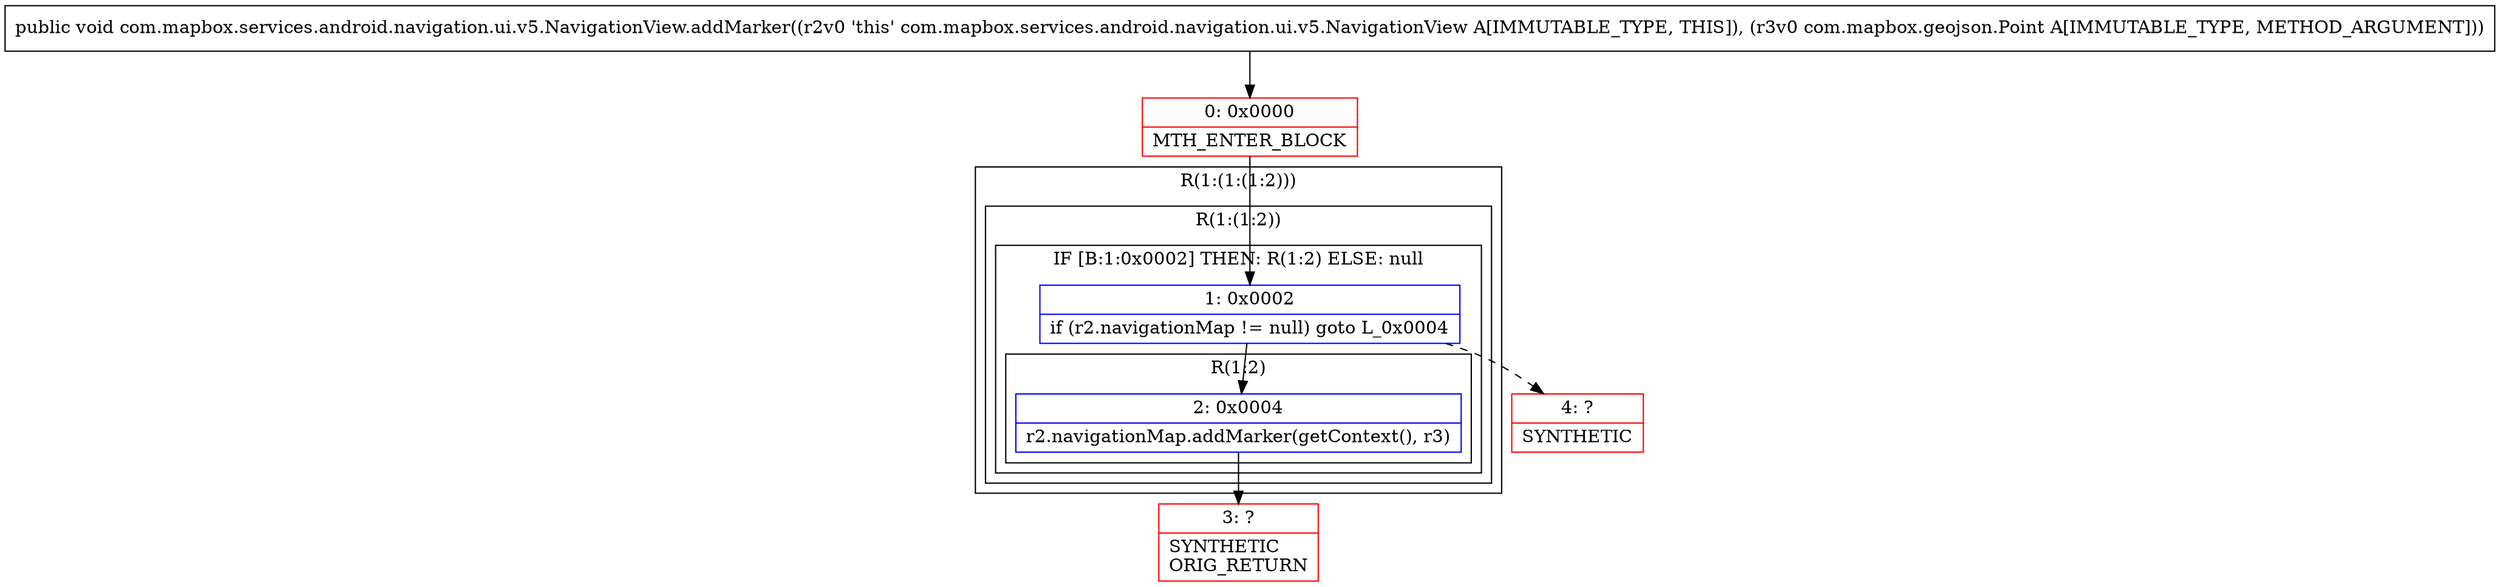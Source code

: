 digraph "CFG forcom.mapbox.services.android.navigation.ui.v5.NavigationView.addMarker(Lcom\/mapbox\/geojson\/Point;)V" {
subgraph cluster_Region_822592541 {
label = "R(1:(1:(1:2)))";
node [shape=record,color=blue];
subgraph cluster_Region_501774784 {
label = "R(1:(1:2))";
node [shape=record,color=blue];
subgraph cluster_IfRegion_1378414383 {
label = "IF [B:1:0x0002] THEN: R(1:2) ELSE: null";
node [shape=record,color=blue];
Node_1 [shape=record,label="{1\:\ 0x0002|if (r2.navigationMap != null) goto L_0x0004\l}"];
subgraph cluster_Region_1167454487 {
label = "R(1:2)";
node [shape=record,color=blue];
Node_2 [shape=record,label="{2\:\ 0x0004|r2.navigationMap.addMarker(getContext(), r3)\l}"];
}
}
}
}
Node_0 [shape=record,color=red,label="{0\:\ 0x0000|MTH_ENTER_BLOCK\l}"];
Node_3 [shape=record,color=red,label="{3\:\ ?|SYNTHETIC\lORIG_RETURN\l}"];
Node_4 [shape=record,color=red,label="{4\:\ ?|SYNTHETIC\l}"];
MethodNode[shape=record,label="{public void com.mapbox.services.android.navigation.ui.v5.NavigationView.addMarker((r2v0 'this' com.mapbox.services.android.navigation.ui.v5.NavigationView A[IMMUTABLE_TYPE, THIS]), (r3v0 com.mapbox.geojson.Point A[IMMUTABLE_TYPE, METHOD_ARGUMENT])) }"];
MethodNode -> Node_0;
Node_1 -> Node_2;
Node_1 -> Node_4[style=dashed];
Node_2 -> Node_3;
Node_0 -> Node_1;
}

